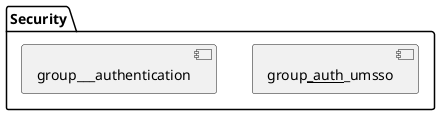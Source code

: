 @startuml
folder "Security" [[../groups/group___security.html]] {
[group___auth___umsso]
[group___authentication]
}
@enduml
